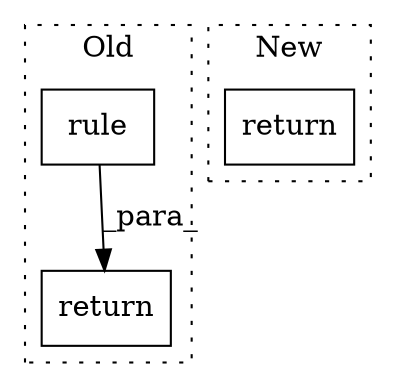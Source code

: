 digraph G {
subgraph cluster0 {
1 [label="rule" a="32" s="5613" l="6" shape="box"];
3 [label="return" a="41" s="5574" l="7" shape="box"];
label = "Old";
style="dotted";
}
subgraph cluster1 {
2 [label="return" a="41" s="5354" l="7" shape="box"];
label = "New";
style="dotted";
}
1 -> 3 [label="_para_"];
}